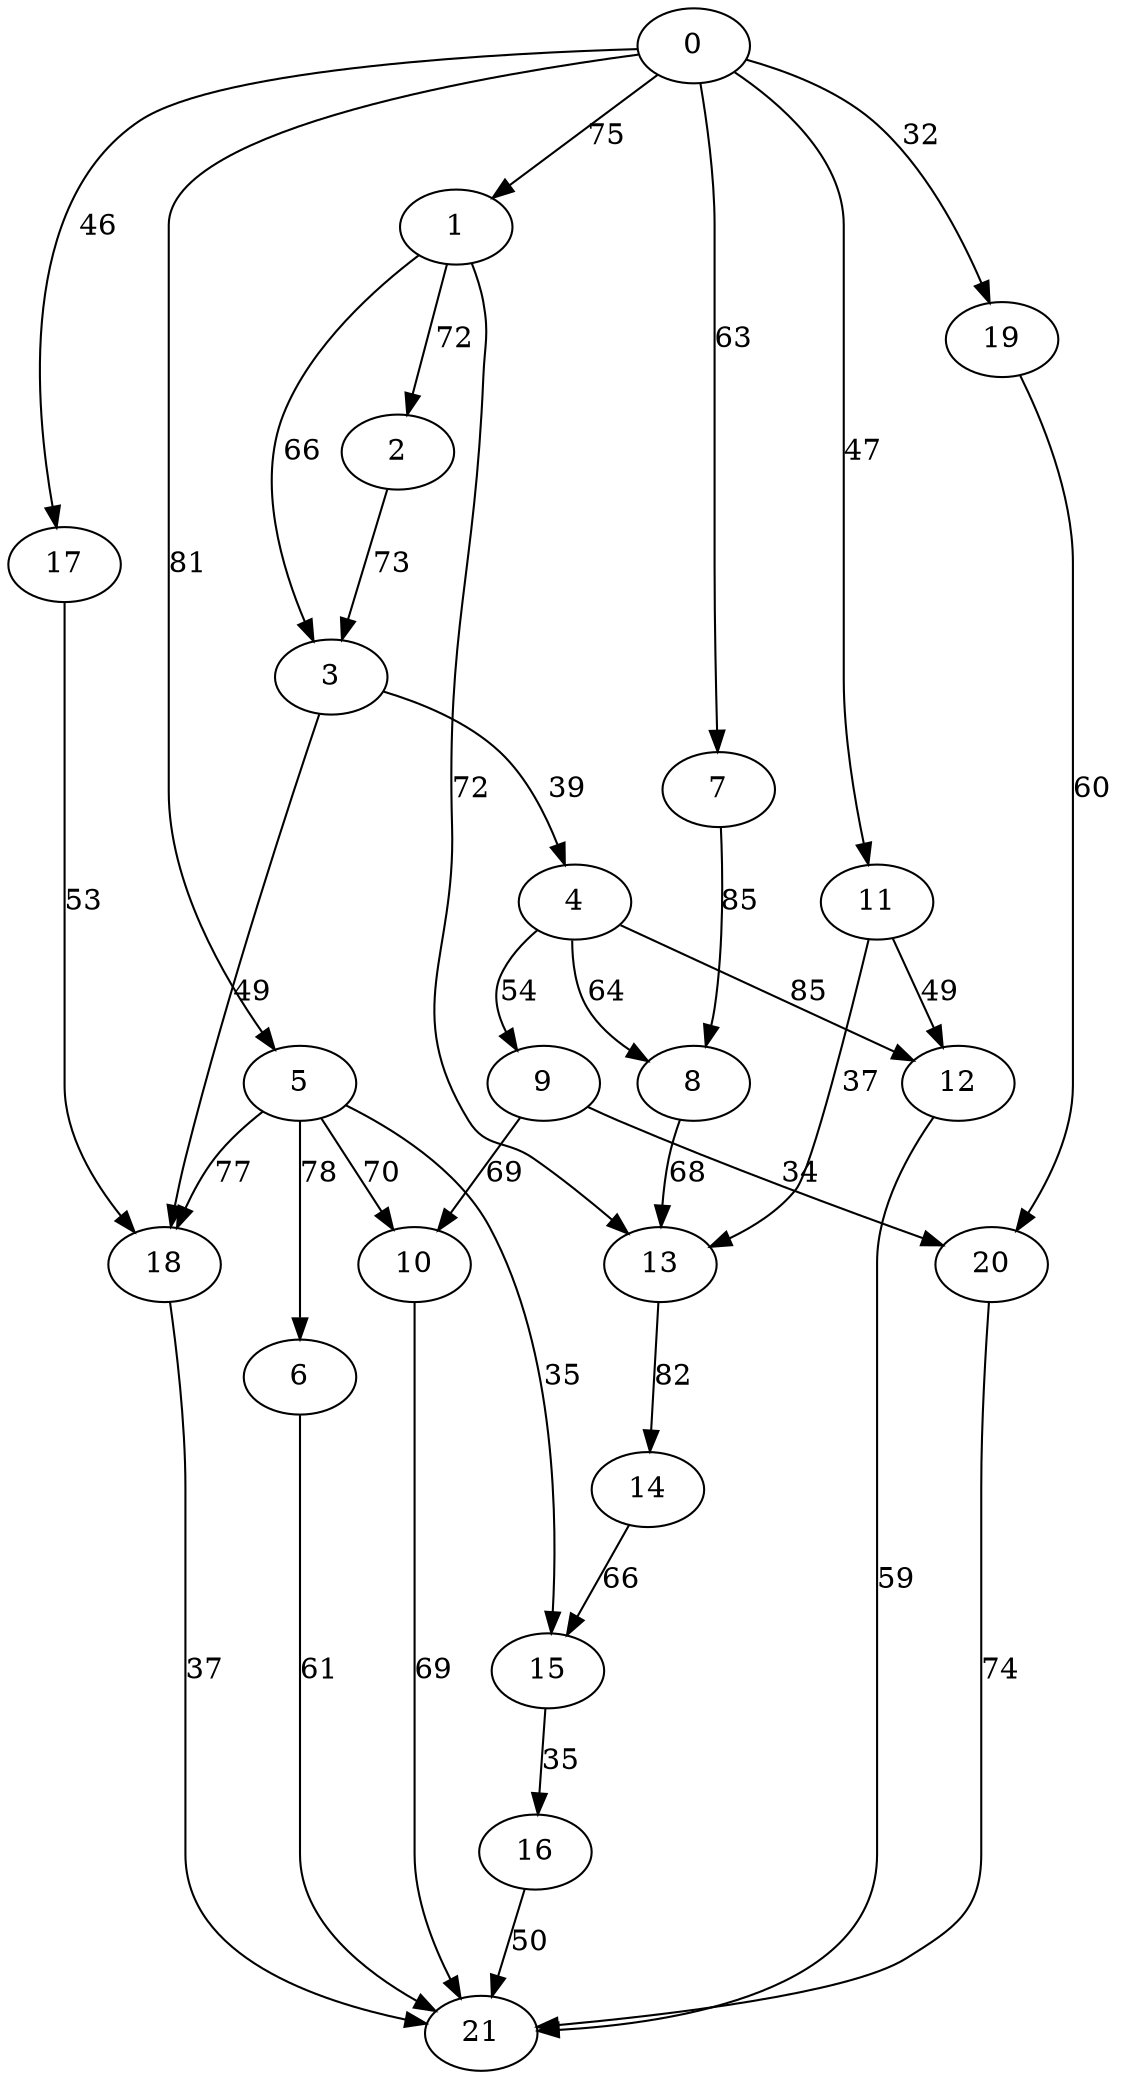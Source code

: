 digraph t20p4r5_2 {
0 -> 1 [ label = 75 ];
0 -> 5 [ label = 81 ];
0 -> 7 [ label = 63 ];
0 -> 11 [ label = 47 ];
0 -> 17 [ label = 46 ];
0 -> 19 [ label = 32 ];
1 -> 2 [ label = 72 ];
1 -> 3 [ label = 66 ];
1 -> 13 [ label = 72 ];
2 -> 3 [ label = 73 ];
3 -> 4 [ label = 39 ];
3 -> 18 [ label = 49 ];
4 -> 8 [ label = 64 ];
4 -> 9 [ label = 54 ];
4 -> 12 [ label = 85 ];
5 -> 6 [ label = 78 ];
5 -> 10 [ label = 70 ];
5 -> 15 [ label = 35 ];
5 -> 18 [ label = 77 ];
6 -> 21 [ label = 61 ];
7 -> 8 [ label = 85 ];
8 -> 13 [ label = 68 ];
9 -> 10 [ label = 69 ];
9 -> 20 [ label = 34 ];
10 -> 21 [ label = 69 ];
11 -> 12 [ label = 49 ];
11 -> 13 [ label = 37 ];
12 -> 21 [ label = 59 ];
13 -> 14 [ label = 82 ];
14 -> 15 [ label = 66 ];
15 -> 16 [ label = 35 ];
16 -> 21 [ label = 50 ];
17 -> 18 [ label = 53 ];
18 -> 21 [ label = 37 ];
19 -> 20 [ label = 60 ];
20 -> 21 [ label = 74 ];
 }

